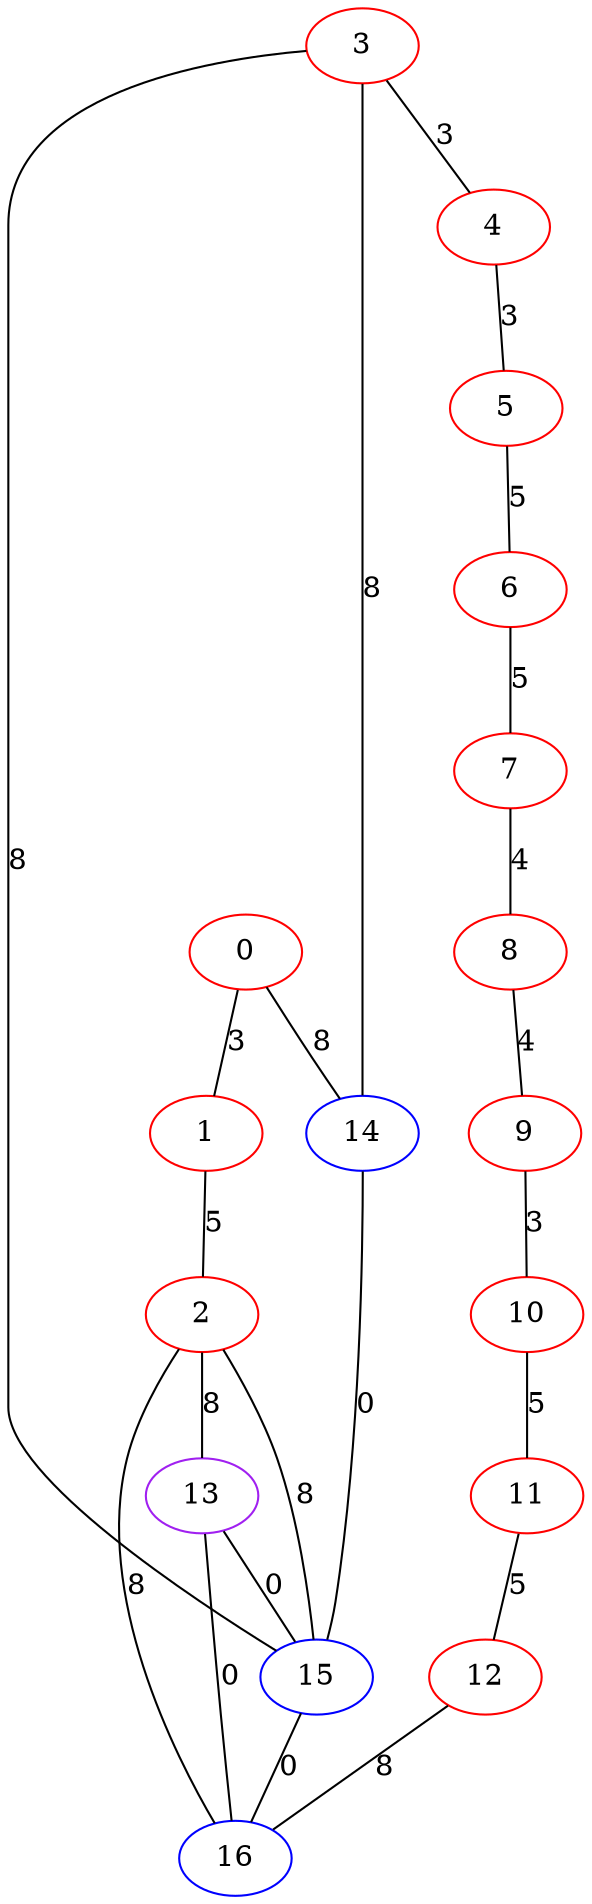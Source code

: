 graph "" {
0 [color=red, weight=1];
1 [color=red, weight=1];
2 [color=red, weight=1];
3 [color=red, weight=1];
4 [color=red, weight=1];
5 [color=red, weight=1];
6 [color=red, weight=1];
7 [color=red, weight=1];
8 [color=red, weight=1];
9 [color=red, weight=1];
10 [color=red, weight=1];
11 [color=red, weight=1];
12 [color=red, weight=1];
13 [color=purple, weight=4];
14 [color=blue, weight=3];
15 [color=blue, weight=3];
16 [color=blue, weight=3];
0 -- 1  [key=0, label=3];
0 -- 14  [key=0, label=8];
1 -- 2  [key=0, label=5];
2 -- 16  [key=0, label=8];
2 -- 13  [key=0, label=8];
2 -- 15  [key=0, label=8];
3 -- 4  [key=0, label=3];
3 -- 14  [key=0, label=8];
3 -- 15  [key=0, label=8];
4 -- 5  [key=0, label=3];
5 -- 6  [key=0, label=5];
6 -- 7  [key=0, label=5];
7 -- 8  [key=0, label=4];
8 -- 9  [key=0, label=4];
9 -- 10  [key=0, label=3];
10 -- 11  [key=0, label=5];
11 -- 12  [key=0, label=5];
12 -- 16  [key=0, label=8];
13 -- 16  [key=0, label=0];
13 -- 15  [key=0, label=0];
14 -- 15  [key=0, label=0];
15 -- 16  [key=0, label=0];
}
